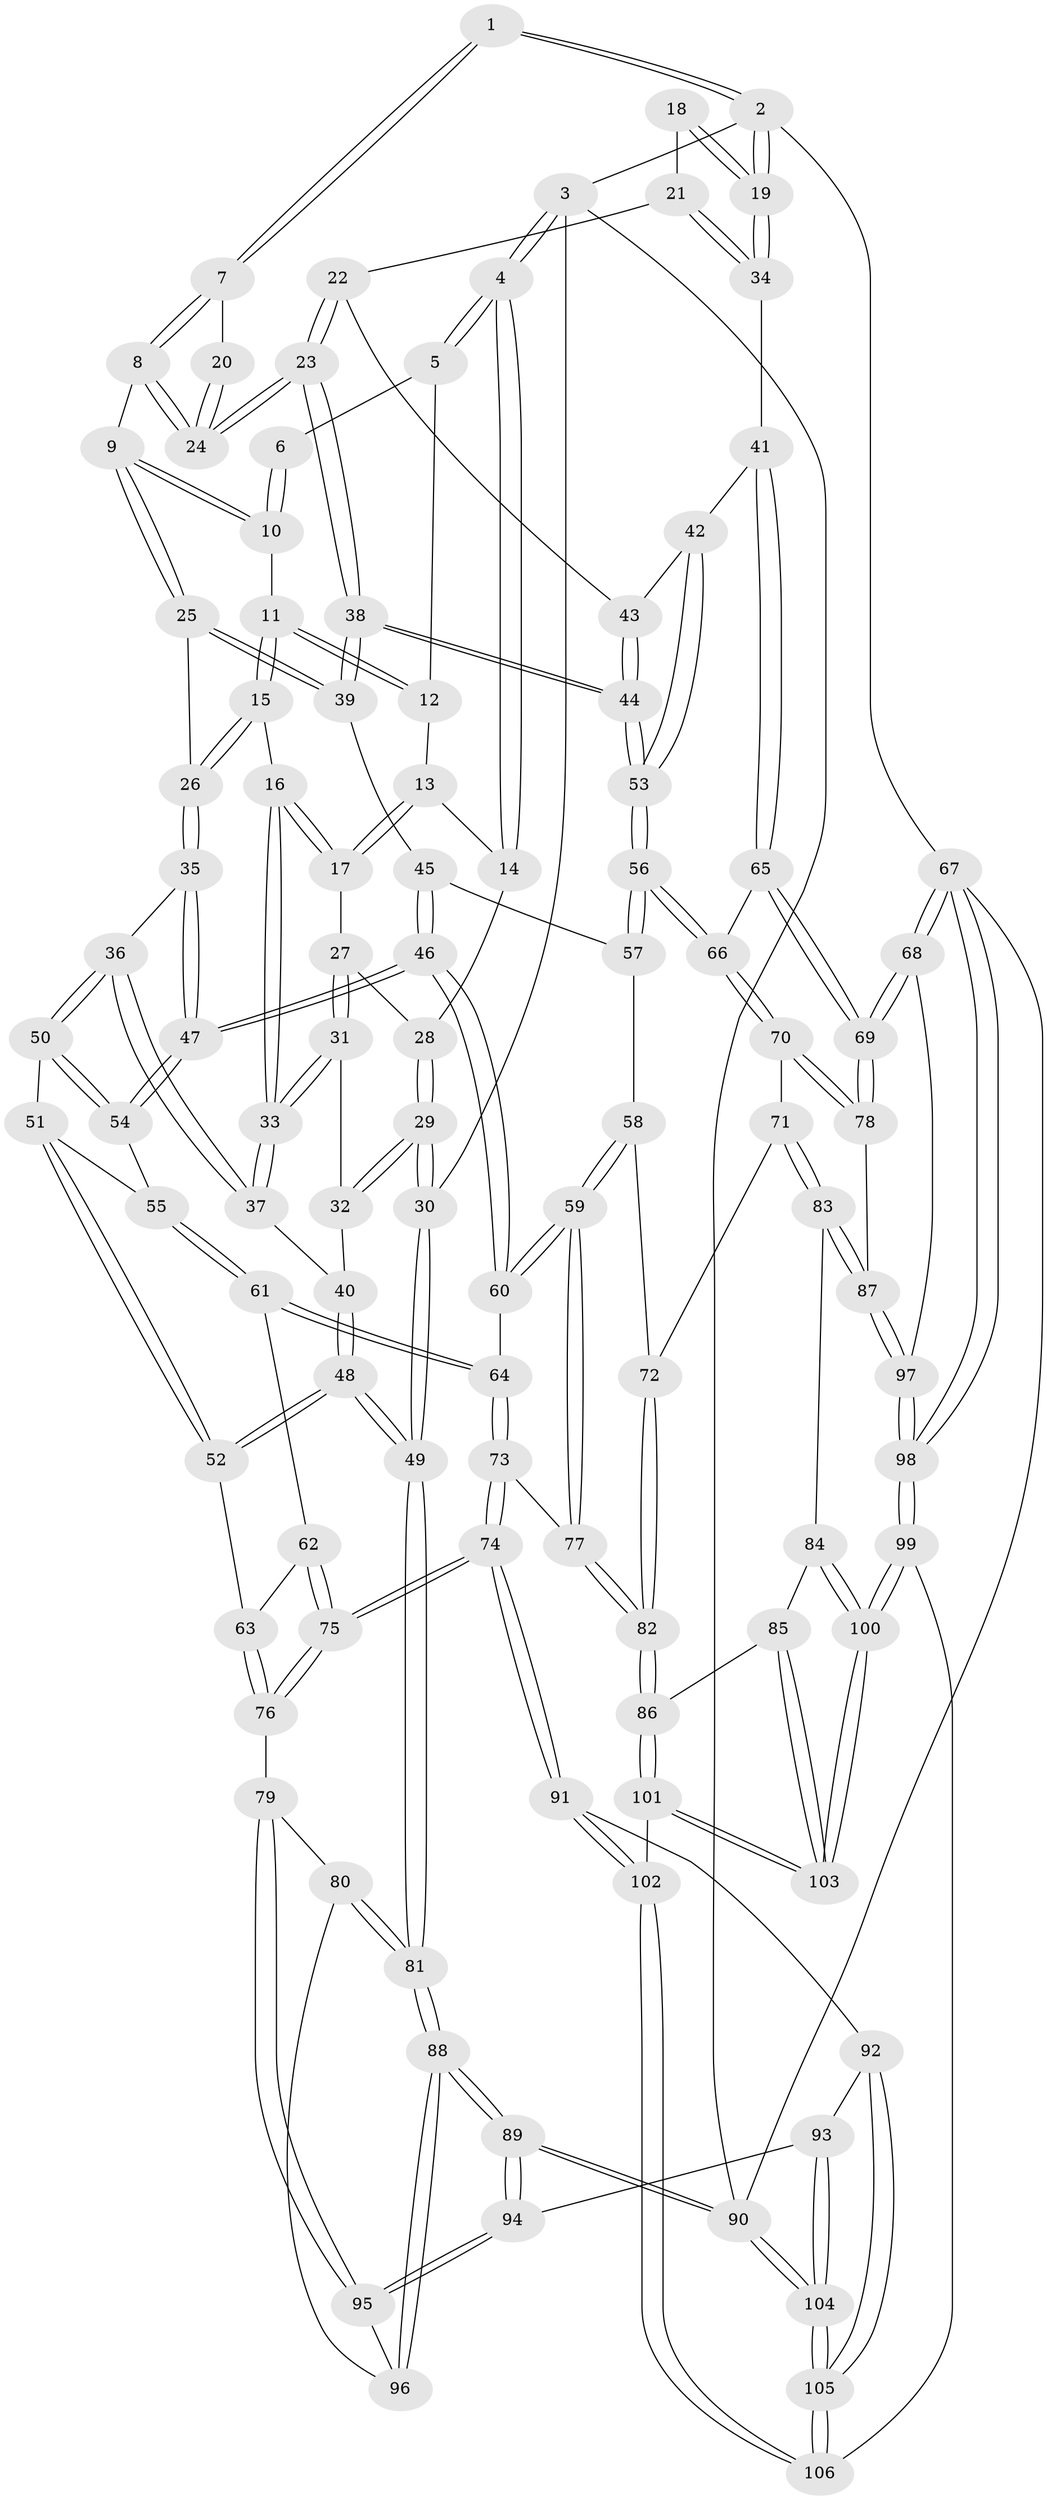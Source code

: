 // Generated by graph-tools (version 1.1) at 2025/03/03/09/25 03:03:17]
// undirected, 106 vertices, 262 edges
graph export_dot {
graph [start="1"]
  node [color=gray90,style=filled];
  1 [pos="+0.6010313220545873+0"];
  2 [pos="+1+0"];
  3 [pos="+0+0"];
  4 [pos="+0+0"];
  5 [pos="+0+0"];
  6 [pos="+0.3496501488081284+0"];
  7 [pos="+0.6153681268000362+0.04823689748509275"];
  8 [pos="+0.5952851390169623+0.15669463932961367"];
  9 [pos="+0.5819091044337782+0.16237783203321615"];
  10 [pos="+0.36534255687630685+0.10569136551231427"];
  11 [pos="+0.33278251600184566+0.12351019498809943"];
  12 [pos="+0.22445020225927667+0.10625719287863009"];
  13 [pos="+0.20995130387136818+0.13457190072817016"];
  14 [pos="+0.06739040819810273+0.1678648397497625"];
  15 [pos="+0.31729700191819143+0.25288601998377913"];
  16 [pos="+0.2300262908140917+0.27139165173936614"];
  17 [pos="+0.19468036037338357+0.2074343608166207"];
  18 [pos="+0.9915602727549019+0.024764262936997475"];
  19 [pos="+1+0"];
  20 [pos="+0.9628007513748854+0.043180334025154386"];
  21 [pos="+0.937151009317035+0.2818506031650843"];
  22 [pos="+0.8444921051140593+0.3139603831179164"];
  23 [pos="+0.7661616085260742+0.31791183860255584"];
  24 [pos="+0.7462089280270182+0.2713418631571525"];
  25 [pos="+0.46227183207348815+0.31709731234497696"];
  26 [pos="+0.40176532666785303+0.32741220177374303"];
  27 [pos="+0.11947325601541856+0.2191218805633111"];
  28 [pos="+0.07474114344728046+0.1859907027950657"];
  29 [pos="+0.000860396150889321+0.3377169850395786"];
  30 [pos="+0+0.4784107797954837"];
  31 [pos="+0.11512617612506702+0.2732302109652721"];
  32 [pos="+0.06627343836884952+0.31737149141363075"];
  33 [pos="+0.2110566700282752+0.3081521004723325"];
  34 [pos="+1+0.29111254348742693"];
  35 [pos="+0.3455316814736317+0.3959943199685191"];
  36 [pos="+0.2286354764157094+0.3971885767841518"];
  37 [pos="+0.20517898164402398+0.3608150986736734"];
  38 [pos="+0.756806327133698+0.40421198486686805"];
  39 [pos="+0.5053660386451282+0.40603801138064044"];
  40 [pos="+0.20051782339598148+0.36110897435606193"];
  41 [pos="+1+0.41616089729957073"];
  42 [pos="+1+0.3965200221541956"];
  43 [pos="+0.9789080118366584+0.3848477444016961"];
  44 [pos="+0.7690247790182542+0.5025133029698365"];
  45 [pos="+0.5021152624920233+0.4843271529156094"];
  46 [pos="+0.37902485656484436+0.5679302460178652"];
  47 [pos="+0.37866783174162466+0.567477286647858"];
  48 [pos="+0+0.5136534266851144"];
  49 [pos="+0+0.5079583703576451"];
  50 [pos="+0.2130742367201153+0.44735282846467656"];
  51 [pos="+0.18225950563282434+0.47627523292931856"];
  52 [pos="+0+0.5339673676290867"];
  53 [pos="+0.7707756083820839+0.5205808812025008"];
  54 [pos="+0.3107588456644655+0.5417648545411595"];
  55 [pos="+0.20975150086948371+0.5566970536548899"];
  56 [pos="+0.7709857831081011+0.5419964956719725"];
  57 [pos="+0.5690586638956243+0.5204076201400225"];
  58 [pos="+0.5194006157865492+0.631137214820124"];
  59 [pos="+0.4076631443226843+0.6703645052877146"];
  60 [pos="+0.38120022107942547+0.6220324040259387"];
  61 [pos="+0.16742780000813592+0.6395831998150981"];
  62 [pos="+0.13835307974087707+0.6383514492830898"];
  63 [pos="+0.11131237248181264+0.6345974758954249"];
  64 [pos="+0.19741558895030029+0.6561424150976857"];
  65 [pos="+1+0.5261056422595132"];
  66 [pos="+0.7779643081985869+0.5599195728285287"];
  67 [pos="+1+1"];
  68 [pos="+1+0.9100311846150372"];
  69 [pos="+1+0.9012721265954707"];
  70 [pos="+0.7778435242979984+0.5609550765520506"];
  71 [pos="+0.7180414439171278+0.6557749200966533"];
  72 [pos="+0.6720821420023312+0.6559828146100399"];
  73 [pos="+0.22959172696556626+0.7842853233288224"];
  74 [pos="+0.1941525992590204+0.8302387762648452"];
  75 [pos="+0.16029512380889957+0.8076375196926665"];
  76 [pos="+0.1003676652978978+0.7779896631260887"];
  77 [pos="+0.4148288673893956+0.7444345081832268"];
  78 [pos="+0.9544570097710179+0.7579374347968303"];
  79 [pos="+0.06618801452094494+0.7868132154191354"];
  80 [pos="+0.003944344554577856+0.7753686589178999"];
  81 [pos="+0+0.7018472069224101"];
  82 [pos="+0.41974970539179934+0.7524231643857171"];
  83 [pos="+0.7017011842366914+0.7464366919078115"];
  84 [pos="+0.6574560235613915+0.7781883837464167"];
  85 [pos="+0.4225741493770799+0.7570978866175163"];
  86 [pos="+0.42070487920685634+0.7545682718510425"];
  87 [pos="+0.7793614800975706+0.8475508908616362"];
  88 [pos="+0+0.7376864926952706"];
  89 [pos="+0+0.9595650591243271"];
  90 [pos="+0+1"];
  91 [pos="+0.19355841058569895+0.8710161101138881"];
  92 [pos="+0.13993215190687583+0.9020002432144562"];
  93 [pos="+0.09251779823406972+0.9093508355472112"];
  94 [pos="+0.08551961824495688+0.905709248062106"];
  95 [pos="+0.07217190113537633+0.8803185021901313"];
  96 [pos="+0.05463788236954146+0.868575245944596"];
  97 [pos="+0.7846082509543157+0.8759981490814754"];
  98 [pos="+0.7131271055163535+1"];
  99 [pos="+0.5393225945989903+1"];
  100 [pos="+0.5156517373912631+1"];
  101 [pos="+0.2815492982342633+0.9001993289485545"];
  102 [pos="+0.2210667220551277+0.8953525329656448"];
  103 [pos="+0.511208213056538+1"];
  104 [pos="+0+1"];
  105 [pos="+0.16376118476217025+1"];
  106 [pos="+0.26254331868456293+1"];
  1 -- 2;
  1 -- 2;
  1 -- 7;
  1 -- 7;
  2 -- 3;
  2 -- 19;
  2 -- 19;
  2 -- 67;
  3 -- 4;
  3 -- 4;
  3 -- 30;
  3 -- 90;
  4 -- 5;
  4 -- 5;
  4 -- 14;
  4 -- 14;
  5 -- 6;
  5 -- 12;
  6 -- 10;
  6 -- 10;
  7 -- 8;
  7 -- 8;
  7 -- 20;
  8 -- 9;
  8 -- 24;
  8 -- 24;
  9 -- 10;
  9 -- 10;
  9 -- 25;
  9 -- 25;
  10 -- 11;
  11 -- 12;
  11 -- 12;
  11 -- 15;
  11 -- 15;
  12 -- 13;
  13 -- 14;
  13 -- 17;
  13 -- 17;
  14 -- 28;
  15 -- 16;
  15 -- 26;
  15 -- 26;
  16 -- 17;
  16 -- 17;
  16 -- 33;
  16 -- 33;
  17 -- 27;
  18 -- 19;
  18 -- 19;
  18 -- 21;
  19 -- 34;
  19 -- 34;
  20 -- 24;
  20 -- 24;
  21 -- 22;
  21 -- 34;
  21 -- 34;
  22 -- 23;
  22 -- 23;
  22 -- 43;
  23 -- 24;
  23 -- 24;
  23 -- 38;
  23 -- 38;
  25 -- 26;
  25 -- 39;
  25 -- 39;
  26 -- 35;
  26 -- 35;
  27 -- 28;
  27 -- 31;
  27 -- 31;
  28 -- 29;
  28 -- 29;
  29 -- 30;
  29 -- 30;
  29 -- 32;
  29 -- 32;
  30 -- 49;
  30 -- 49;
  31 -- 32;
  31 -- 33;
  31 -- 33;
  32 -- 40;
  33 -- 37;
  33 -- 37;
  34 -- 41;
  35 -- 36;
  35 -- 47;
  35 -- 47;
  36 -- 37;
  36 -- 37;
  36 -- 50;
  36 -- 50;
  37 -- 40;
  38 -- 39;
  38 -- 39;
  38 -- 44;
  38 -- 44;
  39 -- 45;
  40 -- 48;
  40 -- 48;
  41 -- 42;
  41 -- 65;
  41 -- 65;
  42 -- 43;
  42 -- 53;
  42 -- 53;
  43 -- 44;
  43 -- 44;
  44 -- 53;
  44 -- 53;
  45 -- 46;
  45 -- 46;
  45 -- 57;
  46 -- 47;
  46 -- 47;
  46 -- 60;
  46 -- 60;
  47 -- 54;
  47 -- 54;
  48 -- 49;
  48 -- 49;
  48 -- 52;
  48 -- 52;
  49 -- 81;
  49 -- 81;
  50 -- 51;
  50 -- 54;
  50 -- 54;
  51 -- 52;
  51 -- 52;
  51 -- 55;
  52 -- 63;
  53 -- 56;
  53 -- 56;
  54 -- 55;
  55 -- 61;
  55 -- 61;
  56 -- 57;
  56 -- 57;
  56 -- 66;
  56 -- 66;
  57 -- 58;
  58 -- 59;
  58 -- 59;
  58 -- 72;
  59 -- 60;
  59 -- 60;
  59 -- 77;
  59 -- 77;
  60 -- 64;
  61 -- 62;
  61 -- 64;
  61 -- 64;
  62 -- 63;
  62 -- 75;
  62 -- 75;
  63 -- 76;
  63 -- 76;
  64 -- 73;
  64 -- 73;
  65 -- 66;
  65 -- 69;
  65 -- 69;
  66 -- 70;
  66 -- 70;
  67 -- 68;
  67 -- 68;
  67 -- 98;
  67 -- 98;
  67 -- 90;
  68 -- 69;
  68 -- 69;
  68 -- 97;
  69 -- 78;
  69 -- 78;
  70 -- 71;
  70 -- 78;
  70 -- 78;
  71 -- 72;
  71 -- 83;
  71 -- 83;
  72 -- 82;
  72 -- 82;
  73 -- 74;
  73 -- 74;
  73 -- 77;
  74 -- 75;
  74 -- 75;
  74 -- 91;
  74 -- 91;
  75 -- 76;
  75 -- 76;
  76 -- 79;
  77 -- 82;
  77 -- 82;
  78 -- 87;
  79 -- 80;
  79 -- 95;
  79 -- 95;
  80 -- 81;
  80 -- 81;
  80 -- 96;
  81 -- 88;
  81 -- 88;
  82 -- 86;
  82 -- 86;
  83 -- 84;
  83 -- 87;
  83 -- 87;
  84 -- 85;
  84 -- 100;
  84 -- 100;
  85 -- 86;
  85 -- 103;
  85 -- 103;
  86 -- 101;
  86 -- 101;
  87 -- 97;
  87 -- 97;
  88 -- 89;
  88 -- 89;
  88 -- 96;
  88 -- 96;
  89 -- 90;
  89 -- 90;
  89 -- 94;
  89 -- 94;
  90 -- 104;
  90 -- 104;
  91 -- 92;
  91 -- 102;
  91 -- 102;
  92 -- 93;
  92 -- 105;
  92 -- 105;
  93 -- 94;
  93 -- 104;
  93 -- 104;
  94 -- 95;
  94 -- 95;
  95 -- 96;
  97 -- 98;
  97 -- 98;
  98 -- 99;
  98 -- 99;
  99 -- 100;
  99 -- 100;
  99 -- 106;
  100 -- 103;
  100 -- 103;
  101 -- 102;
  101 -- 103;
  101 -- 103;
  102 -- 106;
  102 -- 106;
  104 -- 105;
  104 -- 105;
  105 -- 106;
  105 -- 106;
}
